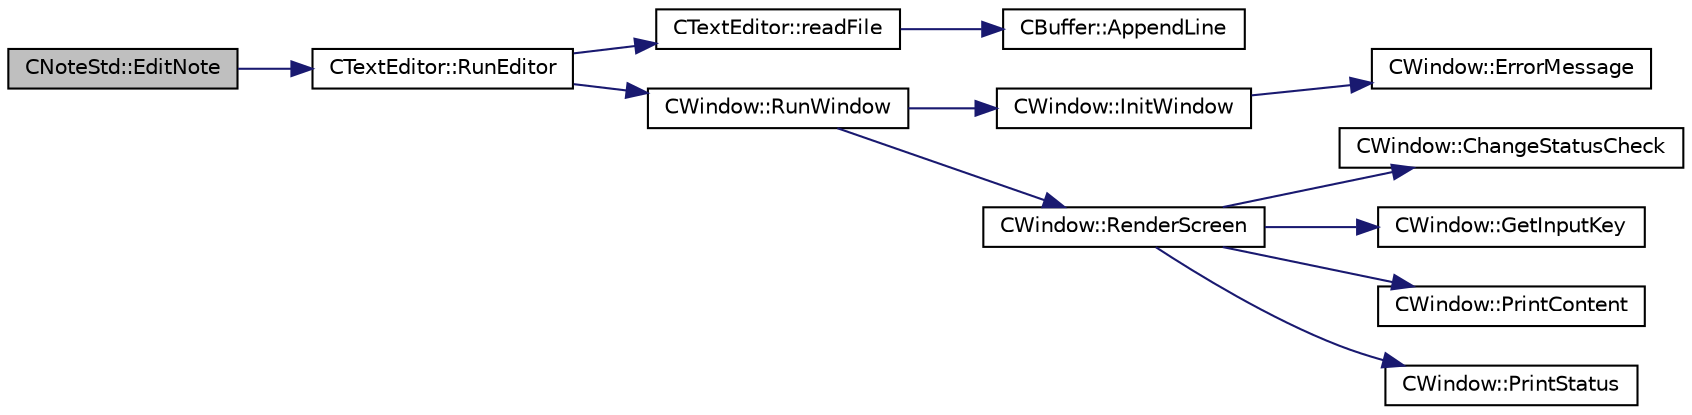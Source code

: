 digraph "CNoteStd::EditNote"
{
 // LATEX_PDF_SIZE
  edge [fontname="Helvetica",fontsize="10",labelfontname="Helvetica",labelfontsize="10"];
  node [fontname="Helvetica",fontsize="10",shape=record];
  rankdir="LR";
  Node1 [label="CNoteStd::EditNote",height=0.2,width=0.4,color="black", fillcolor="grey75", style="filled", fontcolor="black",tooltip="Opens the Text Editor of an existing note."];
  Node1 -> Node2 [color="midnightblue",fontsize="10",style="solid",fontname="Helvetica"];
  Node2 [label="CTextEditor::RunEditor",height=0.2,width=0.4,color="black", fillcolor="white", style="filled",URL="$classCTextEditor.html#a6a167ea2ad547c5d401a2526525709ee",tooltip="Starts the editor and controls its process."];
  Node2 -> Node3 [color="midnightblue",fontsize="10",style="solid",fontname="Helvetica"];
  Node3 [label="CTextEditor::readFile",height=0.2,width=0.4,color="black", fillcolor="white", style="filled",URL="$classCTextEditor.html#a1c212f137b8ff26d56b0a72be986d407",tooltip="Reads a file and stores it in buffer."];
  Node3 -> Node4 [color="midnightblue",fontsize="10",style="solid",fontname="Helvetica"];
  Node4 [label="CBuffer::AppendLine",height=0.2,width=0.4,color="black", fillcolor="white", style="filled",URL="$classCBuffer.html#a780fbe80988813dc783dc6f68418ccb4",tooltip="Appens a line to the end of the buffer (vector lines)."];
  Node2 -> Node5 [color="midnightblue",fontsize="10",style="solid",fontname="Helvetica"];
  Node5 [label="CWindow::RunWindow",height=0.2,width=0.4,color="black", fillcolor="white", style="filled",URL="$classCWindow.html#a6837f9b8cf9f6fee8c2b85db27c67a85",tooltip="Starts the windows and initializes ncurses library."];
  Node5 -> Node6 [color="midnightblue",fontsize="10",style="solid",fontname="Helvetica"];
  Node6 [label="CWindow::InitWindow",height=0.2,width=0.4,color="black", fillcolor="white", style="filled",URL="$classCWindow.html#a3f029a891c13c01dc3568e65e9a0da2c",tooltip="Initializes ncurses."];
  Node6 -> Node7 [color="midnightblue",fontsize="10",style="solid",fontname="Helvetica"];
  Node7 [label="CWindow::ErrorMessage",height=0.2,width=0.4,color="black", fillcolor="white", style="filled",URL="$classCWindow.html#a93c5f62c3b8e5d3865b9dbcd3459a630",tooltip="Prints out an error message that varies depending on the error_text."];
  Node5 -> Node8 [color="midnightblue",fontsize="10",style="solid",fontname="Helvetica"];
  Node8 [label="CWindow::RenderScreen",height=0.2,width=0.4,color="black", fillcolor="white", style="filled",URL="$classCWindow.html#adaa430b483a91e433214ff10fde23b48",tooltip="While loop that refreshes and updates the screen."];
  Node8 -> Node9 [color="midnightblue",fontsize="10",style="solid",fontname="Helvetica"];
  Node9 [label="CWindow::ChangeStatusCheck",height=0.2,width=0.4,color="black", fillcolor="white", style="filled",URL="$classCWindow.html#aa3df983e285520ce0aa2efff7976ea26",tooltip="Interface for checking current status and decide what to do."];
  Node8 -> Node10 [color="midnightblue",fontsize="10",style="solid",fontname="Helvetica"];
  Node10 [label="CWindow::GetInputKey",height=0.2,width=0.4,color="black", fillcolor="white", style="filled",URL="$classCWindow.html#a9d4c119ae0f6a21fbd6962c72b61c4b5",tooltip="Reads a keypress from the user."];
  Node8 -> Node11 [color="midnightblue",fontsize="10",style="solid",fontname="Helvetica"];
  Node11 [label="CWindow::PrintContent",height=0.2,width=0.4,color="black", fillcolor="white", style="filled",URL="$classCWindow.html#a5249ff836d8d98ac10561fa1725e65fe",tooltip="Prints out all the contents of the buffer to the screen."];
  Node8 -> Node12 [color="midnightblue",fontsize="10",style="solid",fontname="Helvetica"];
  Node12 [label="CWindow::PrintStatus",height=0.2,width=0.4,color="black", fillcolor="white", style="filled",URL="$classCWindow.html#a6258a9240f205a20c14be1027ada08d4",tooltip="Prints out the whole status line to the screen."];
}
